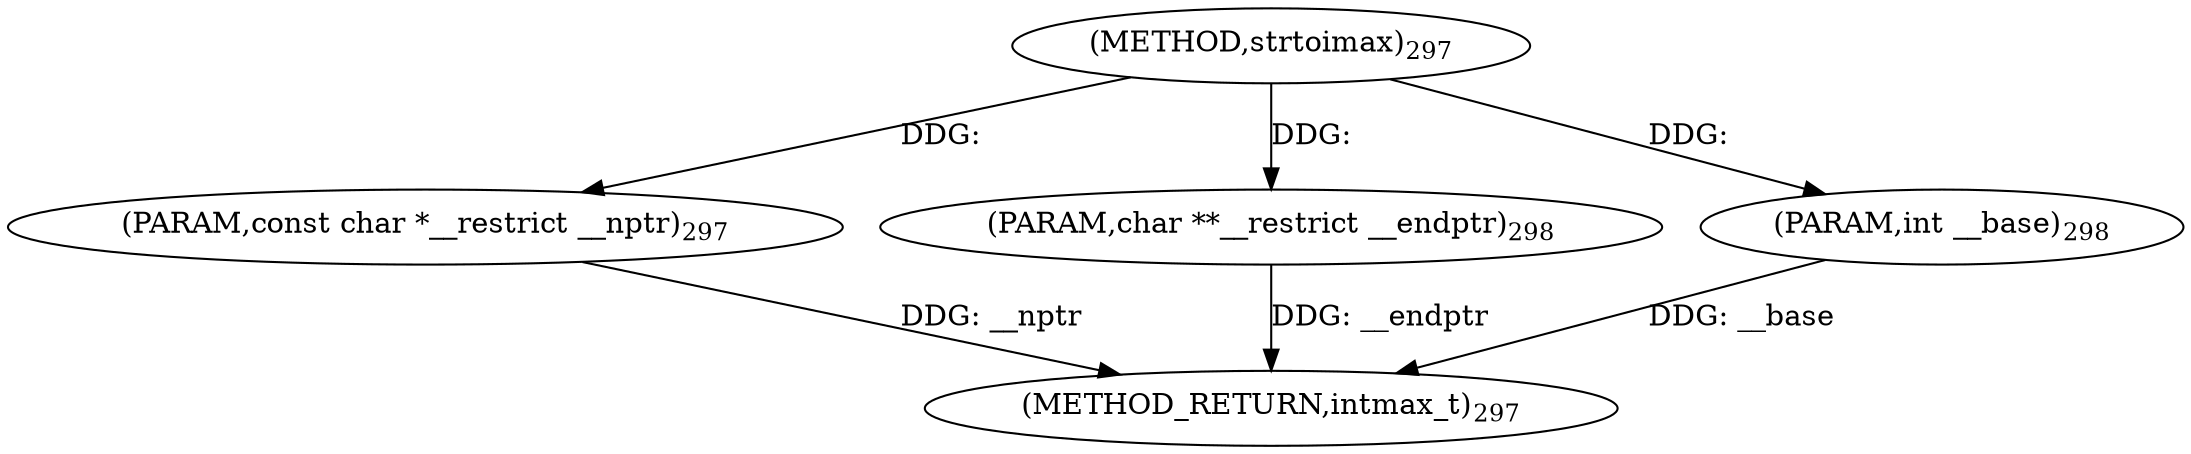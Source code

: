 digraph "strtoimax" {  
"8037" [label = <(METHOD,strtoimax)<SUB>297</SUB>> ]
"8041" [label = <(METHOD_RETURN,intmax_t)<SUB>297</SUB>> ]
"8038" [label = <(PARAM,const char *__restrict __nptr)<SUB>297</SUB>> ]
"8039" [label = <(PARAM,char **__restrict __endptr)<SUB>298</SUB>> ]
"8040" [label = <(PARAM,int __base)<SUB>298</SUB>> ]
  "8038" -> "8041"  [ label = "DDG: __nptr"] 
  "8039" -> "8041"  [ label = "DDG: __endptr"] 
  "8040" -> "8041"  [ label = "DDG: __base"] 
  "8037" -> "8038"  [ label = "DDG: "] 
  "8037" -> "8039"  [ label = "DDG: "] 
  "8037" -> "8040"  [ label = "DDG: "] 
}
